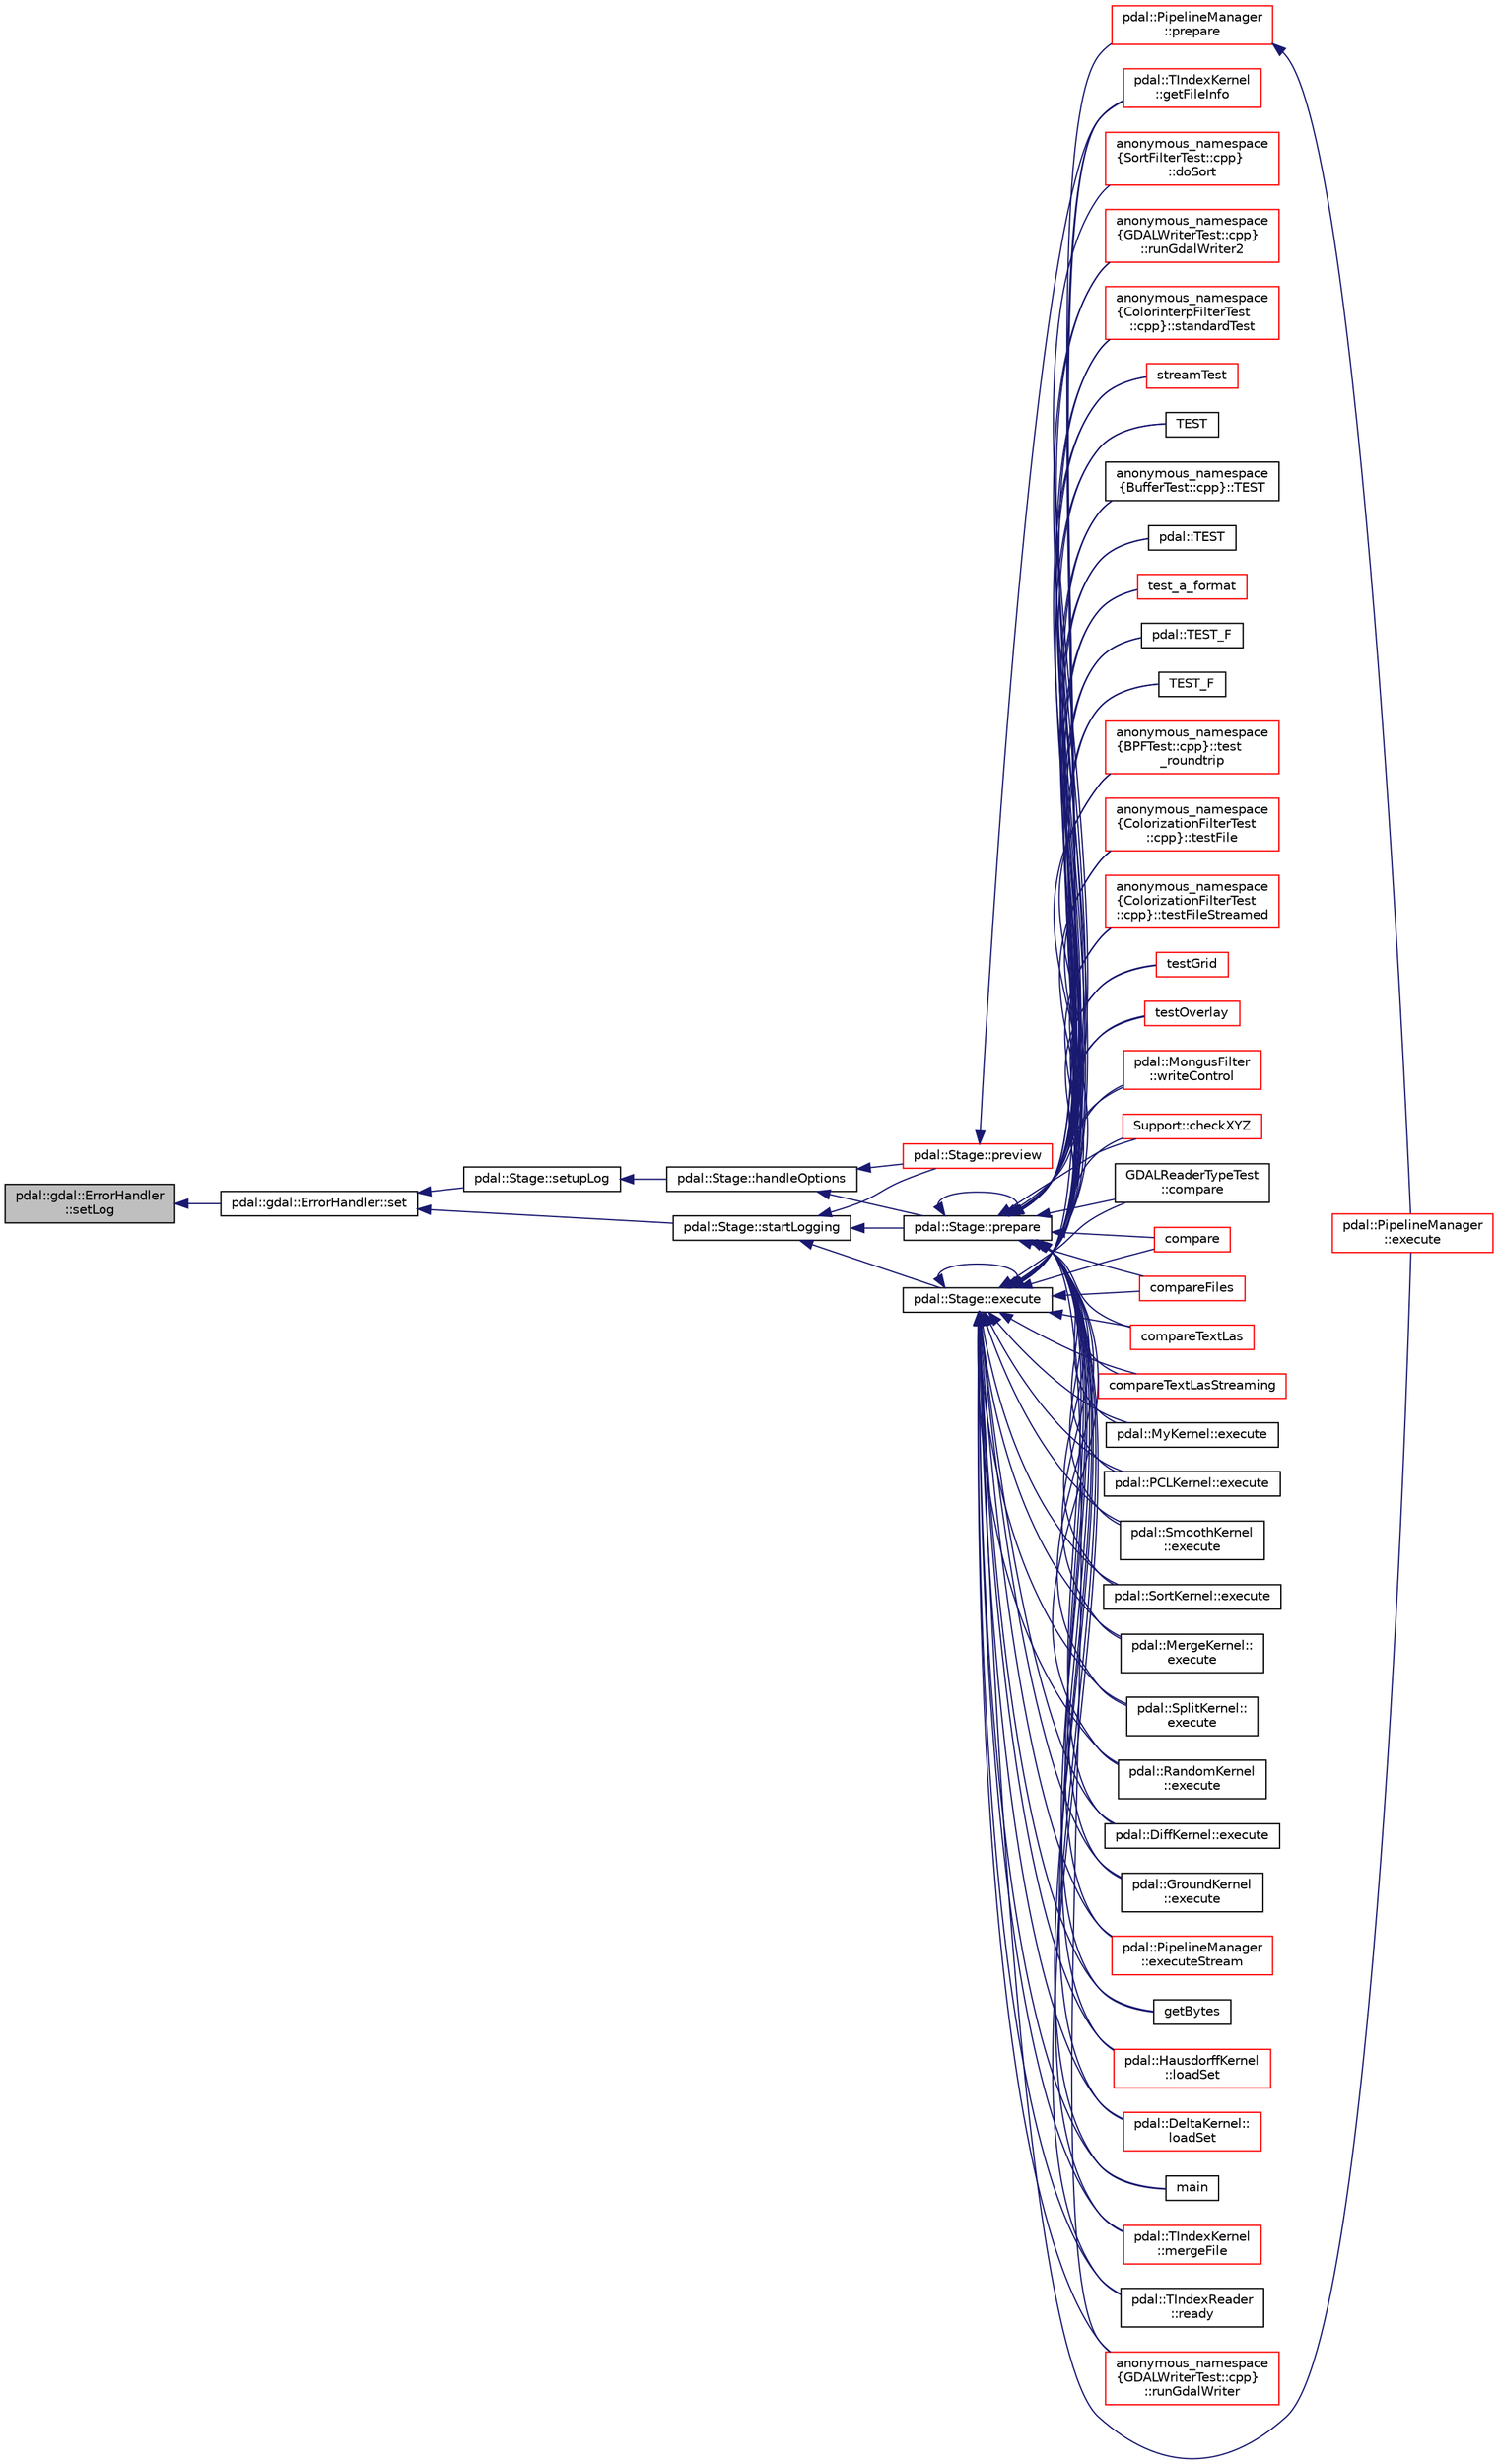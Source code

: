 digraph "pdal::gdal::ErrorHandler::setLog"
{
  edge [fontname="Helvetica",fontsize="10",labelfontname="Helvetica",labelfontsize="10"];
  node [fontname="Helvetica",fontsize="10",shape=record];
  rankdir="LR";
  Node1 [label="pdal::gdal::ErrorHandler\l::setLog",height=0.2,width=0.4,color="black", fillcolor="grey75", style="filled", fontcolor="black"];
  Node1 -> Node2 [dir="back",color="midnightblue",fontsize="10",style="solid",fontname="Helvetica"];
  Node2 [label="pdal::gdal::ErrorHandler::set",height=0.2,width=0.4,color="black", fillcolor="white", style="filled",URL="$classpdal_1_1gdal_1_1ErrorHandler.html#ace1cff928ab179f671181ebaf4d280a4"];
  Node2 -> Node3 [dir="back",color="midnightblue",fontsize="10",style="solid",fontname="Helvetica"];
  Node3 [label="pdal::Stage::setupLog",height=0.2,width=0.4,color="black", fillcolor="white", style="filled",URL="$classpdal_1_1Stage.html#ab94db25b14b94de1f62f9738327accd2"];
  Node3 -> Node4 [dir="back",color="midnightblue",fontsize="10",style="solid",fontname="Helvetica"];
  Node4 [label="pdal::Stage::handleOptions",height=0.2,width=0.4,color="black", fillcolor="white", style="filled",URL="$classpdal_1_1Stage.html#a75f17f9b67f48f6aab1d98aadefc4d5c"];
  Node4 -> Node5 [dir="back",color="midnightblue",fontsize="10",style="solid",fontname="Helvetica"];
  Node5 [label="pdal::Stage::prepare",height=0.2,width=0.4,color="black", fillcolor="white", style="filled",URL="$classpdal_1_1Stage.html#a4b9296a59f8852b3d08630f1086bfbea"];
  Node5 -> Node6 [dir="back",color="midnightblue",fontsize="10",style="solid",fontname="Helvetica"];
  Node6 [label="Support::checkXYZ",height=0.2,width=0.4,color="red", fillcolor="white", style="filled",URL="$classSupport.html#a0f6b5ed9b20a213a0607f3b989b81cec"];
  Node5 -> Node7 [dir="back",color="midnightblue",fontsize="10",style="solid",fontname="Helvetica"];
  Node7 [label="GDALReaderTypeTest\l::compare",height=0.2,width=0.4,color="black", fillcolor="white", style="filled",URL="$classGDALReaderTypeTest.html#a7ccb2f33deda3d1840509c81f3718ca8"];
  Node5 -> Node8 [dir="back",color="midnightblue",fontsize="10",style="solid",fontname="Helvetica"];
  Node8 [label="compare",height=0.2,width=0.4,color="red", fillcolor="white", style="filled",URL="$OCITest_8cpp.html#aa992a42d3b52c376e3902f1412402781"];
  Node5 -> Node9 [dir="back",color="midnightblue",fontsize="10",style="solid",fontname="Helvetica"];
  Node9 [label="compareFiles",height=0.2,width=0.4,color="red", fillcolor="white", style="filled",URL="$LasWriterTest_8cpp.html#a3303a951654ed83ac6abc2a44e07b2d3"];
  Node5 -> Node10 [dir="back",color="midnightblue",fontsize="10",style="solid",fontname="Helvetica"];
  Node10 [label="compareTextLas",height=0.2,width=0.4,color="red", fillcolor="white", style="filled",URL="$TextReaderTest_8cpp.html#a509a22500d50c63ed7f1575067f5879d"];
  Node5 -> Node11 [dir="back",color="midnightblue",fontsize="10",style="solid",fontname="Helvetica"];
  Node11 [label="compareTextLasStreaming",height=0.2,width=0.4,color="red", fillcolor="white", style="filled",URL="$TextReaderTest_8cpp.html#afffb357c566f20e6383568d28525817a"];
  Node5 -> Node12 [dir="back",color="midnightblue",fontsize="10",style="solid",fontname="Helvetica"];
  Node12 [label="anonymous_namespace\l\{SortFilterTest::cpp\}\l::doSort",height=0.2,width=0.4,color="red", fillcolor="white", style="filled",URL="$namespaceanonymous__namespace_02SortFilterTest_8cpp_03.html#a4dd665dd162481d153ad54779b8e970b"];
  Node5 -> Node13 [dir="back",color="midnightblue",fontsize="10",style="solid",fontname="Helvetica"];
  Node13 [label="pdal::MyKernel::execute",height=0.2,width=0.4,color="black", fillcolor="white", style="filled",URL="$classpdal_1_1MyKernel.html#a2aa834686cb68aab88b9d40df48d6f13"];
  Node5 -> Node14 [dir="back",color="midnightblue",fontsize="10",style="solid",fontname="Helvetica"];
  Node14 [label="pdal::PCLKernel::execute",height=0.2,width=0.4,color="black", fillcolor="white", style="filled",URL="$classpdal_1_1PCLKernel.html#aab22ad378b4c29bbe5dd69ad6eb0c6ef"];
  Node5 -> Node15 [dir="back",color="midnightblue",fontsize="10",style="solid",fontname="Helvetica"];
  Node15 [label="pdal::SmoothKernel\l::execute",height=0.2,width=0.4,color="black", fillcolor="white", style="filled",URL="$classpdal_1_1SmoothKernel.html#a12357e09bb47a0567ed0af7089c3739f"];
  Node5 -> Node16 [dir="back",color="midnightblue",fontsize="10",style="solid",fontname="Helvetica"];
  Node16 [label="pdal::SortKernel::execute",height=0.2,width=0.4,color="black", fillcolor="white", style="filled",URL="$classpdal_1_1SortKernel.html#a35de433cd919ac9fc87a957395323820"];
  Node5 -> Node17 [dir="back",color="midnightblue",fontsize="10",style="solid",fontname="Helvetica"];
  Node17 [label="pdal::MergeKernel::\lexecute",height=0.2,width=0.4,color="black", fillcolor="white", style="filled",URL="$classpdal_1_1MergeKernel.html#a0f279da4375db6bb051489b6588fa897"];
  Node5 -> Node18 [dir="back",color="midnightblue",fontsize="10",style="solid",fontname="Helvetica"];
  Node18 [label="pdal::SplitKernel::\lexecute",height=0.2,width=0.4,color="black", fillcolor="white", style="filled",URL="$classpdal_1_1SplitKernel.html#aa93e386ee8d67c65d5c31d39ec7c9971"];
  Node5 -> Node19 [dir="back",color="midnightblue",fontsize="10",style="solid",fontname="Helvetica"];
  Node19 [label="pdal::RandomKernel\l::execute",height=0.2,width=0.4,color="black", fillcolor="white", style="filled",URL="$classpdal_1_1RandomKernel.html#ae101bc78cfab26709852a1ef31d7a38f"];
  Node5 -> Node20 [dir="back",color="midnightblue",fontsize="10",style="solid",fontname="Helvetica"];
  Node20 [label="pdal::DiffKernel::execute",height=0.2,width=0.4,color="black", fillcolor="white", style="filled",URL="$classpdal_1_1DiffKernel.html#a5594ac6561864e2c80a26545397d56f6"];
  Node5 -> Node21 [dir="back",color="midnightblue",fontsize="10",style="solid",fontname="Helvetica"];
  Node21 [label="pdal::GroundKernel\l::execute",height=0.2,width=0.4,color="black", fillcolor="white", style="filled",URL="$classpdal_1_1GroundKernel.html#a652b5f932cd5e982b887917a82f692e2"];
  Node5 -> Node22 [dir="back",color="midnightblue",fontsize="10",style="solid",fontname="Helvetica"];
  Node22 [label="pdal::PipelineManager\l::executeStream",height=0.2,width=0.4,color="red", fillcolor="white", style="filled",URL="$classpdal_1_1PipelineManager.html#a657ff17a1dce54e42bd3f152759a896c"];
  Node5 -> Node23 [dir="back",color="midnightblue",fontsize="10",style="solid",fontname="Helvetica"];
  Node23 [label="getBytes",height=0.2,width=0.4,color="black", fillcolor="white", style="filled",URL="$CompressionTest_8cpp.html#a6d46cc9b57a277b3a7c486859232bcf8"];
  Node5 -> Node24 [dir="back",color="midnightblue",fontsize="10",style="solid",fontname="Helvetica"];
  Node24 [label="pdal::TIndexKernel\l::getFileInfo",height=0.2,width=0.4,color="red", fillcolor="white", style="filled",URL="$classpdal_1_1TIndexKernel.html#a496ad191832c2af610f60ae5ef00d1d0"];
  Node5 -> Node25 [dir="back",color="midnightblue",fontsize="10",style="solid",fontname="Helvetica"];
  Node25 [label="pdal::HausdorffKernel\l::loadSet",height=0.2,width=0.4,color="red", fillcolor="white", style="filled",URL="$classpdal_1_1HausdorffKernel.html#a1d3664d111d8b5abc23ab609e3b9163e"];
  Node5 -> Node26 [dir="back",color="midnightblue",fontsize="10",style="solid",fontname="Helvetica"];
  Node26 [label="pdal::DeltaKernel::\lloadSet",height=0.2,width=0.4,color="red", fillcolor="white", style="filled",URL="$classpdal_1_1DeltaKernel.html#a9f78c94029ba013d88acd41301de7ee2"];
  Node5 -> Node27 [dir="back",color="midnightblue",fontsize="10",style="solid",fontname="Helvetica"];
  Node27 [label="main",height=0.2,width=0.4,color="black", fillcolor="white", style="filled",URL="$tutorial_8cpp.html#a0ddf1224851353fc92bfbff6f499fa97"];
  Node5 -> Node28 [dir="back",color="midnightblue",fontsize="10",style="solid",fontname="Helvetica"];
  Node28 [label="pdal::TIndexKernel\l::mergeFile",height=0.2,width=0.4,color="red", fillcolor="white", style="filled",URL="$classpdal_1_1TIndexKernel.html#a260c46e9fc8a9e5dddd395c93422dfa6"];
  Node5 -> Node5 [dir="back",color="midnightblue",fontsize="10",style="solid",fontname="Helvetica"];
  Node5 -> Node29 [dir="back",color="midnightblue",fontsize="10",style="solid",fontname="Helvetica"];
  Node29 [label="pdal::PipelineManager\l::prepare",height=0.2,width=0.4,color="red", fillcolor="white", style="filled",URL="$classpdal_1_1PipelineManager.html#ab1216e90ce5bea6ed10b3bdfeef47e6d"];
  Node29 -> Node30 [dir="back",color="midnightblue",fontsize="10",style="solid",fontname="Helvetica"];
  Node30 [label="pdal::PipelineManager\l::execute",height=0.2,width=0.4,color="red", fillcolor="white", style="filled",URL="$classpdal_1_1PipelineManager.html#a826f2b5b837f610c14d18777b595abff"];
  Node5 -> Node31 [dir="back",color="midnightblue",fontsize="10",style="solid",fontname="Helvetica"];
  Node31 [label="pdal::TIndexReader\l::ready",height=0.2,width=0.4,color="black", fillcolor="white", style="filled",URL="$classpdal_1_1TIndexReader.html#aab30ff453c7bb99f11295f9a6395f9a9"];
  Node5 -> Node32 [dir="back",color="midnightblue",fontsize="10",style="solid",fontname="Helvetica"];
  Node32 [label="anonymous_namespace\l\{GDALWriterTest::cpp\}\l::runGdalWriter",height=0.2,width=0.4,color="red", fillcolor="white", style="filled",URL="$namespaceanonymous__namespace_02GDALWriterTest_8cpp_03.html#afa82c052f6116c30a757052c3013ec06"];
  Node5 -> Node33 [dir="back",color="midnightblue",fontsize="10",style="solid",fontname="Helvetica"];
  Node33 [label="anonymous_namespace\l\{GDALWriterTest::cpp\}\l::runGdalWriter2",height=0.2,width=0.4,color="red", fillcolor="white", style="filled",URL="$namespaceanonymous__namespace_02GDALWriterTest_8cpp_03.html#ab4af538727de76014b4faf8c8b616793"];
  Node5 -> Node34 [dir="back",color="midnightblue",fontsize="10",style="solid",fontname="Helvetica"];
  Node34 [label="anonymous_namespace\l\{ColorinterpFilterTest\l::cpp\}::standardTest",height=0.2,width=0.4,color="red", fillcolor="white", style="filled",URL="$namespaceanonymous__namespace_02ColorinterpFilterTest_8cpp_03.html#a2c7a8c71c9e37bd0e7821a01064bd259"];
  Node5 -> Node35 [dir="back",color="midnightblue",fontsize="10",style="solid",fontname="Helvetica"];
  Node35 [label="streamTest",height=0.2,width=0.4,color="red", fillcolor="white", style="filled",URL="$LasReaderTest_8cpp.html#a3fe845027bd4709eb9126245edd6f3c6"];
  Node5 -> Node36 [dir="back",color="midnightblue",fontsize="10",style="solid",fontname="Helvetica"];
  Node36 [label="TEST",height=0.2,width=0.4,color="black", fillcolor="white", style="filled",URL="$MatlabReaderTest_8cpp.html#a13d075df757d9911160c6c091b867b08"];
  Node5 -> Node37 [dir="back",color="midnightblue",fontsize="10",style="solid",fontname="Helvetica"];
  Node37 [label="anonymous_namespace\l\{BufferTest::cpp\}::TEST",height=0.2,width=0.4,color="black", fillcolor="white", style="filled",URL="$namespaceanonymous__namespace_02BufferTest_8cpp_03.html#aa82a48c7e159e43f9c99511f10d16b3c"];
  Node5 -> Node38 [dir="back",color="midnightblue",fontsize="10",style="solid",fontname="Helvetica"];
  Node38 [label="pdal::TEST",height=0.2,width=0.4,color="black", fillcolor="white", style="filled",URL="$namespacepdal.html#a51cbf5225e506db21e7efe20f4eebb09"];
  Node5 -> Node39 [dir="back",color="midnightblue",fontsize="10",style="solid",fontname="Helvetica"];
  Node39 [label="test_a_format",height=0.2,width=0.4,color="red", fillcolor="white", style="filled",URL="$LasReaderTest_8cpp.html#aa76b17cddb63cde84b93800acc213041"];
  Node5 -> Node40 [dir="back",color="midnightblue",fontsize="10",style="solid",fontname="Helvetica"];
  Node40 [label="pdal::TEST_F",height=0.2,width=0.4,color="black", fillcolor="white", style="filled",URL="$namespacepdal.html#ab19387b4eb501050585c3603e06db46a"];
  Node5 -> Node41 [dir="back",color="midnightblue",fontsize="10",style="solid",fontname="Helvetica"];
  Node41 [label="TEST_F",height=0.2,width=0.4,color="black", fillcolor="white", style="filled",URL="$GreyhoundReaderTest_8cpp.html#af2d766907254ea1571821d6d621f0b61"];
  Node5 -> Node42 [dir="back",color="midnightblue",fontsize="10",style="solid",fontname="Helvetica"];
  Node42 [label="anonymous_namespace\l\{BPFTest::cpp\}::test\l_roundtrip",height=0.2,width=0.4,color="red", fillcolor="white", style="filled",URL="$namespaceanonymous__namespace_02BPFTest_8cpp_03.html#a55eec1c3e76a6cdaa20e260fb6c03fe9"];
  Node5 -> Node43 [dir="back",color="midnightblue",fontsize="10",style="solid",fontname="Helvetica"];
  Node43 [label="anonymous_namespace\l\{ColorizationFilterTest\l::cpp\}::testFile",height=0.2,width=0.4,color="red", fillcolor="white", style="filled",URL="$namespaceanonymous__namespace_02ColorizationFilterTest_8cpp_03.html#a9ecba8dd0dc941d16a50be7a9a264b07"];
  Node5 -> Node44 [dir="back",color="midnightblue",fontsize="10",style="solid",fontname="Helvetica"];
  Node44 [label="anonymous_namespace\l\{ColorizationFilterTest\l::cpp\}::testFileStreamed",height=0.2,width=0.4,color="red", fillcolor="white", style="filled",URL="$namespaceanonymous__namespace_02ColorizationFilterTest_8cpp_03.html#a34ec954a3562386020f65ce3ad8d025e"];
  Node5 -> Node45 [dir="back",color="midnightblue",fontsize="10",style="solid",fontname="Helvetica"];
  Node45 [label="testGrid",height=0.2,width=0.4,color="red", fillcolor="white", style="filled",URL="$FauxReaderTest_8cpp.html#a3d5539afea38de83c9e480676f12c736"];
  Node5 -> Node46 [dir="back",color="midnightblue",fontsize="10",style="solid",fontname="Helvetica"];
  Node46 [label="testOverlay",height=0.2,width=0.4,color="red", fillcolor="white", style="filled",URL="$OverlayFilterTest_8cpp.html#a81ea698dfcbc49b4d563206ceb68d003"];
  Node5 -> Node47 [dir="back",color="midnightblue",fontsize="10",style="solid",fontname="Helvetica"];
  Node47 [label="pdal::MongusFilter\l::writeControl",height=0.2,width=0.4,color="red", fillcolor="white", style="filled",URL="$classpdal_1_1MongusFilter.html#aaacd9ce3a847541bad94929bb8f28179"];
  Node4 -> Node48 [dir="back",color="midnightblue",fontsize="10",style="solid",fontname="Helvetica"];
  Node48 [label="pdal::Stage::preview",height=0.2,width=0.4,color="red", fillcolor="white", style="filled",URL="$classpdal_1_1Stage.html#a25bb5ef4315f98fb88657876077ae7e4"];
  Node48 -> Node24 [dir="back",color="midnightblue",fontsize="10",style="solid",fontname="Helvetica"];
  Node2 -> Node49 [dir="back",color="midnightblue",fontsize="10",style="solid",fontname="Helvetica"];
  Node49 [label="pdal::Stage::startLogging",height=0.2,width=0.4,color="black", fillcolor="white", style="filled",URL="$classpdal_1_1Stage.html#a74cf636cb0f633411e4e40dcd718508a"];
  Node49 -> Node50 [dir="back",color="midnightblue",fontsize="10",style="solid",fontname="Helvetica"];
  Node50 [label="pdal::Stage::execute",height=0.2,width=0.4,color="black", fillcolor="white", style="filled",URL="$classpdal_1_1Stage.html#a1615c4aa5ec5e48f90d73f0e7a796935"];
  Node50 -> Node6 [dir="back",color="midnightblue",fontsize="10",style="solid",fontname="Helvetica"];
  Node50 -> Node7 [dir="back",color="midnightblue",fontsize="10",style="solid",fontname="Helvetica"];
  Node50 -> Node8 [dir="back",color="midnightblue",fontsize="10",style="solid",fontname="Helvetica"];
  Node50 -> Node9 [dir="back",color="midnightblue",fontsize="10",style="solid",fontname="Helvetica"];
  Node50 -> Node10 [dir="back",color="midnightblue",fontsize="10",style="solid",fontname="Helvetica"];
  Node50 -> Node11 [dir="back",color="midnightblue",fontsize="10",style="solid",fontname="Helvetica"];
  Node50 -> Node13 [dir="back",color="midnightblue",fontsize="10",style="solid",fontname="Helvetica"];
  Node50 -> Node14 [dir="back",color="midnightblue",fontsize="10",style="solid",fontname="Helvetica"];
  Node50 -> Node15 [dir="back",color="midnightblue",fontsize="10",style="solid",fontname="Helvetica"];
  Node50 -> Node16 [dir="back",color="midnightblue",fontsize="10",style="solid",fontname="Helvetica"];
  Node50 -> Node17 [dir="back",color="midnightblue",fontsize="10",style="solid",fontname="Helvetica"];
  Node50 -> Node18 [dir="back",color="midnightblue",fontsize="10",style="solid",fontname="Helvetica"];
  Node50 -> Node19 [dir="back",color="midnightblue",fontsize="10",style="solid",fontname="Helvetica"];
  Node50 -> Node20 [dir="back",color="midnightblue",fontsize="10",style="solid",fontname="Helvetica"];
  Node50 -> Node21 [dir="back",color="midnightblue",fontsize="10",style="solid",fontname="Helvetica"];
  Node50 -> Node30 [dir="back",color="midnightblue",fontsize="10",style="solid",fontname="Helvetica"];
  Node50 -> Node50 [dir="back",color="midnightblue",fontsize="10",style="solid",fontname="Helvetica"];
  Node50 -> Node22 [dir="back",color="midnightblue",fontsize="10",style="solid",fontname="Helvetica"];
  Node50 -> Node23 [dir="back",color="midnightblue",fontsize="10",style="solid",fontname="Helvetica"];
  Node50 -> Node24 [dir="back",color="midnightblue",fontsize="10",style="solid",fontname="Helvetica"];
  Node50 -> Node25 [dir="back",color="midnightblue",fontsize="10",style="solid",fontname="Helvetica"];
  Node50 -> Node26 [dir="back",color="midnightblue",fontsize="10",style="solid",fontname="Helvetica"];
  Node50 -> Node27 [dir="back",color="midnightblue",fontsize="10",style="solid",fontname="Helvetica"];
  Node50 -> Node28 [dir="back",color="midnightblue",fontsize="10",style="solid",fontname="Helvetica"];
  Node50 -> Node31 [dir="back",color="midnightblue",fontsize="10",style="solid",fontname="Helvetica"];
  Node50 -> Node32 [dir="back",color="midnightblue",fontsize="10",style="solid",fontname="Helvetica"];
  Node50 -> Node33 [dir="back",color="midnightblue",fontsize="10",style="solid",fontname="Helvetica"];
  Node50 -> Node34 [dir="back",color="midnightblue",fontsize="10",style="solid",fontname="Helvetica"];
  Node50 -> Node35 [dir="back",color="midnightblue",fontsize="10",style="solid",fontname="Helvetica"];
  Node50 -> Node36 [dir="back",color="midnightblue",fontsize="10",style="solid",fontname="Helvetica"];
  Node50 -> Node37 [dir="back",color="midnightblue",fontsize="10",style="solid",fontname="Helvetica"];
  Node50 -> Node38 [dir="back",color="midnightblue",fontsize="10",style="solid",fontname="Helvetica"];
  Node50 -> Node39 [dir="back",color="midnightblue",fontsize="10",style="solid",fontname="Helvetica"];
  Node50 -> Node40 [dir="back",color="midnightblue",fontsize="10",style="solid",fontname="Helvetica"];
  Node50 -> Node41 [dir="back",color="midnightblue",fontsize="10",style="solid",fontname="Helvetica"];
  Node50 -> Node42 [dir="back",color="midnightblue",fontsize="10",style="solid",fontname="Helvetica"];
  Node50 -> Node43 [dir="back",color="midnightblue",fontsize="10",style="solid",fontname="Helvetica"];
  Node50 -> Node44 [dir="back",color="midnightblue",fontsize="10",style="solid",fontname="Helvetica"];
  Node50 -> Node45 [dir="back",color="midnightblue",fontsize="10",style="solid",fontname="Helvetica"];
  Node50 -> Node46 [dir="back",color="midnightblue",fontsize="10",style="solid",fontname="Helvetica"];
  Node50 -> Node47 [dir="back",color="midnightblue",fontsize="10",style="solid",fontname="Helvetica"];
  Node49 -> Node5 [dir="back",color="midnightblue",fontsize="10",style="solid",fontname="Helvetica"];
  Node49 -> Node48 [dir="back",color="midnightblue",fontsize="10",style="solid",fontname="Helvetica"];
}
